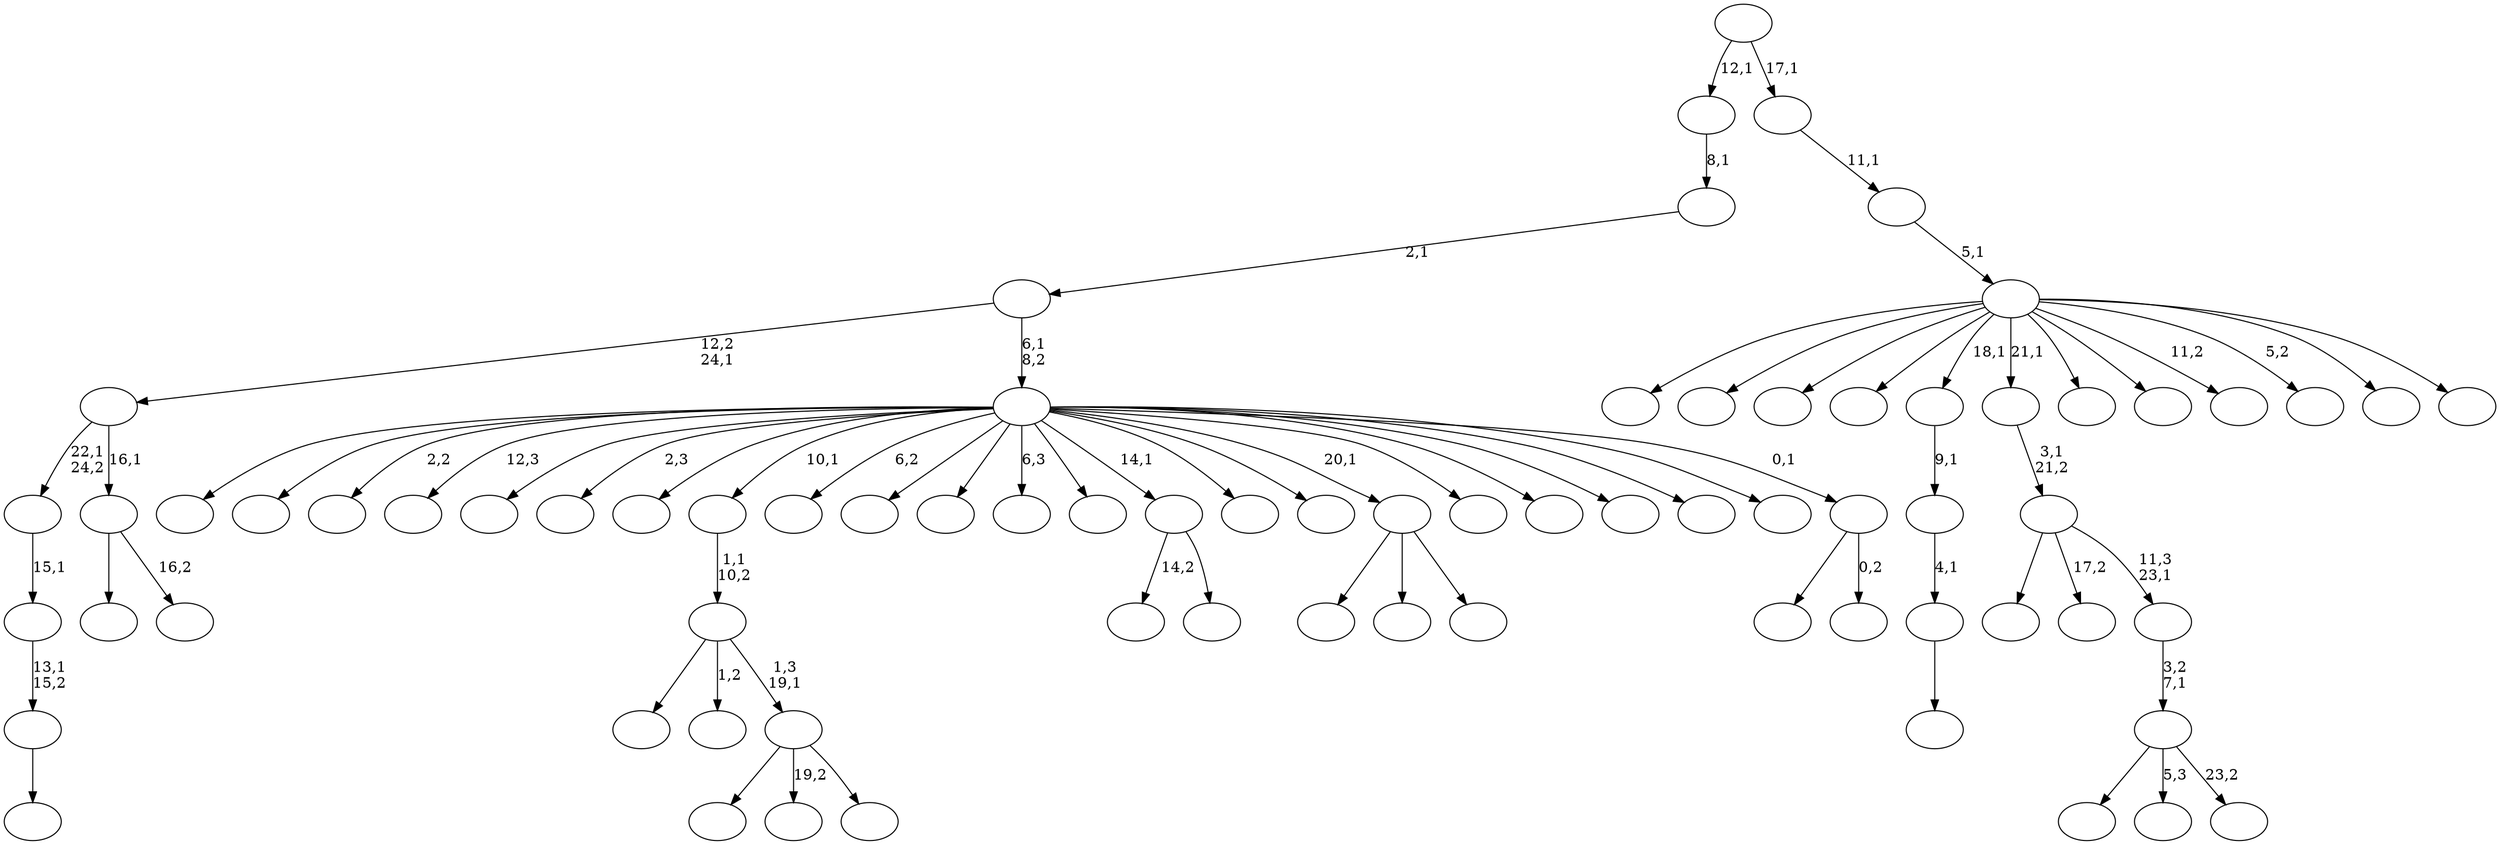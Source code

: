 digraph T {
	75 [label=""]
	74 [label=""]
	73 [label=""]
	72 [label=""]
	71 [label=""]
	70 [label=""]
	69 [label=""]
	68 [label=""]
	67 [label=""]
	66 [label=""]
	65 [label=""]
	64 [label=""]
	63 [label=""]
	62 [label=""]
	61 [label=""]
	60 [label=""]
	59 [label=""]
	58 [label=""]
	57 [label=""]
	56 [label=""]
	55 [label=""]
	54 [label=""]
	53 [label=""]
	52 [label=""]
	51 [label=""]
	50 [label=""]
	49 [label=""]
	48 [label=""]
	47 [label=""]
	46 [label=""]
	45 [label=""]
	44 [label=""]
	43 [label=""]
	42 [label=""]
	41 [label=""]
	40 [label=""]
	39 [label=""]
	38 [label=""]
	37 [label=""]
	36 [label=""]
	35 [label=""]
	34 [label=""]
	33 [label=""]
	32 [label=""]
	31 [label=""]
	30 [label=""]
	29 [label=""]
	28 [label=""]
	27 [label=""]
	26 [label=""]
	25 [label=""]
	24 [label=""]
	23 [label=""]
	22 [label=""]
	21 [label=""]
	20 [label=""]
	19 [label=""]
	18 [label=""]
	17 [label=""]
	16 [label=""]
	15 [label=""]
	14 [label=""]
	13 [label=""]
	12 [label=""]
	11 [label=""]
	10 [label=""]
	9 [label=""]
	8 [label=""]
	7 [label=""]
	6 [label=""]
	5 [label=""]
	4 [label=""]
	3 [label=""]
	2 [label=""]
	1 [label=""]
	0 [label=""]
	69 -> 70 [label=""]
	68 -> 69 [label="13,1\n15,2"]
	67 -> 68 [label="15,1"]
	50 -> 75 [label=""]
	50 -> 58 [label="19,2"]
	50 -> 51 [label=""]
	49 -> 74 [label=""]
	49 -> 54 [label="1,2"]
	49 -> 50 [label="1,3\n19,1"]
	48 -> 49 [label="1,1\n10,2"]
	40 -> 41 [label=""]
	39 -> 40 [label="4,1"]
	38 -> 39 [label="9,1"]
	33 -> 52 [label="14,2"]
	33 -> 34 [label=""]
	29 -> 57 [label=""]
	29 -> 53 [label=""]
	29 -> 30 [label=""]
	27 -> 72 [label=""]
	27 -> 66 [label="5,3"]
	27 -> 28 [label="23,2"]
	26 -> 27 [label="3,2\n7,1"]
	25 -> 64 [label=""]
	25 -> 47 [label="17,2"]
	25 -> 26 [label="11,3\n23,1"]
	24 -> 25 [label="3,1\n21,2"]
	22 -> 37 [label=""]
	22 -> 23 [label="16,2"]
	21 -> 67 [label="22,1\n24,2"]
	21 -> 22 [label="16,1"]
	9 -> 60 [label=""]
	9 -> 10 [label="0,2"]
	8 -> 73 [label=""]
	8 -> 63 [label=""]
	8 -> 62 [label="2,2"]
	8 -> 61 [label="12,3"]
	8 -> 59 [label=""]
	8 -> 56 [label="2,3"]
	8 -> 55 [label=""]
	8 -> 48 [label="10,1"]
	8 -> 46 [label="6,2"]
	8 -> 45 [label=""]
	8 -> 42 [label=""]
	8 -> 36 [label="6,3"]
	8 -> 35 [label=""]
	8 -> 33 [label="14,1"]
	8 -> 32 [label=""]
	8 -> 31 [label=""]
	8 -> 29 [label="20,1"]
	8 -> 20 [label=""]
	8 -> 17 [label=""]
	8 -> 16 [label=""]
	8 -> 14 [label=""]
	8 -> 12 [label=""]
	8 -> 9 [label="0,1"]
	7 -> 21 [label="12,2\n24,1"]
	7 -> 8 [label="6,1\n8,2"]
	6 -> 7 [label="2,1"]
	5 -> 6 [label="8,1"]
	3 -> 71 [label=""]
	3 -> 65 [label=""]
	3 -> 44 [label=""]
	3 -> 43 [label=""]
	3 -> 38 [label="18,1"]
	3 -> 24 [label="21,1"]
	3 -> 19 [label=""]
	3 -> 18 [label=""]
	3 -> 15 [label="11,2"]
	3 -> 13 [label="5,2"]
	3 -> 11 [label=""]
	3 -> 4 [label=""]
	2 -> 3 [label="5,1"]
	1 -> 2 [label="11,1"]
	0 -> 5 [label="12,1"]
	0 -> 1 [label="17,1"]
}
